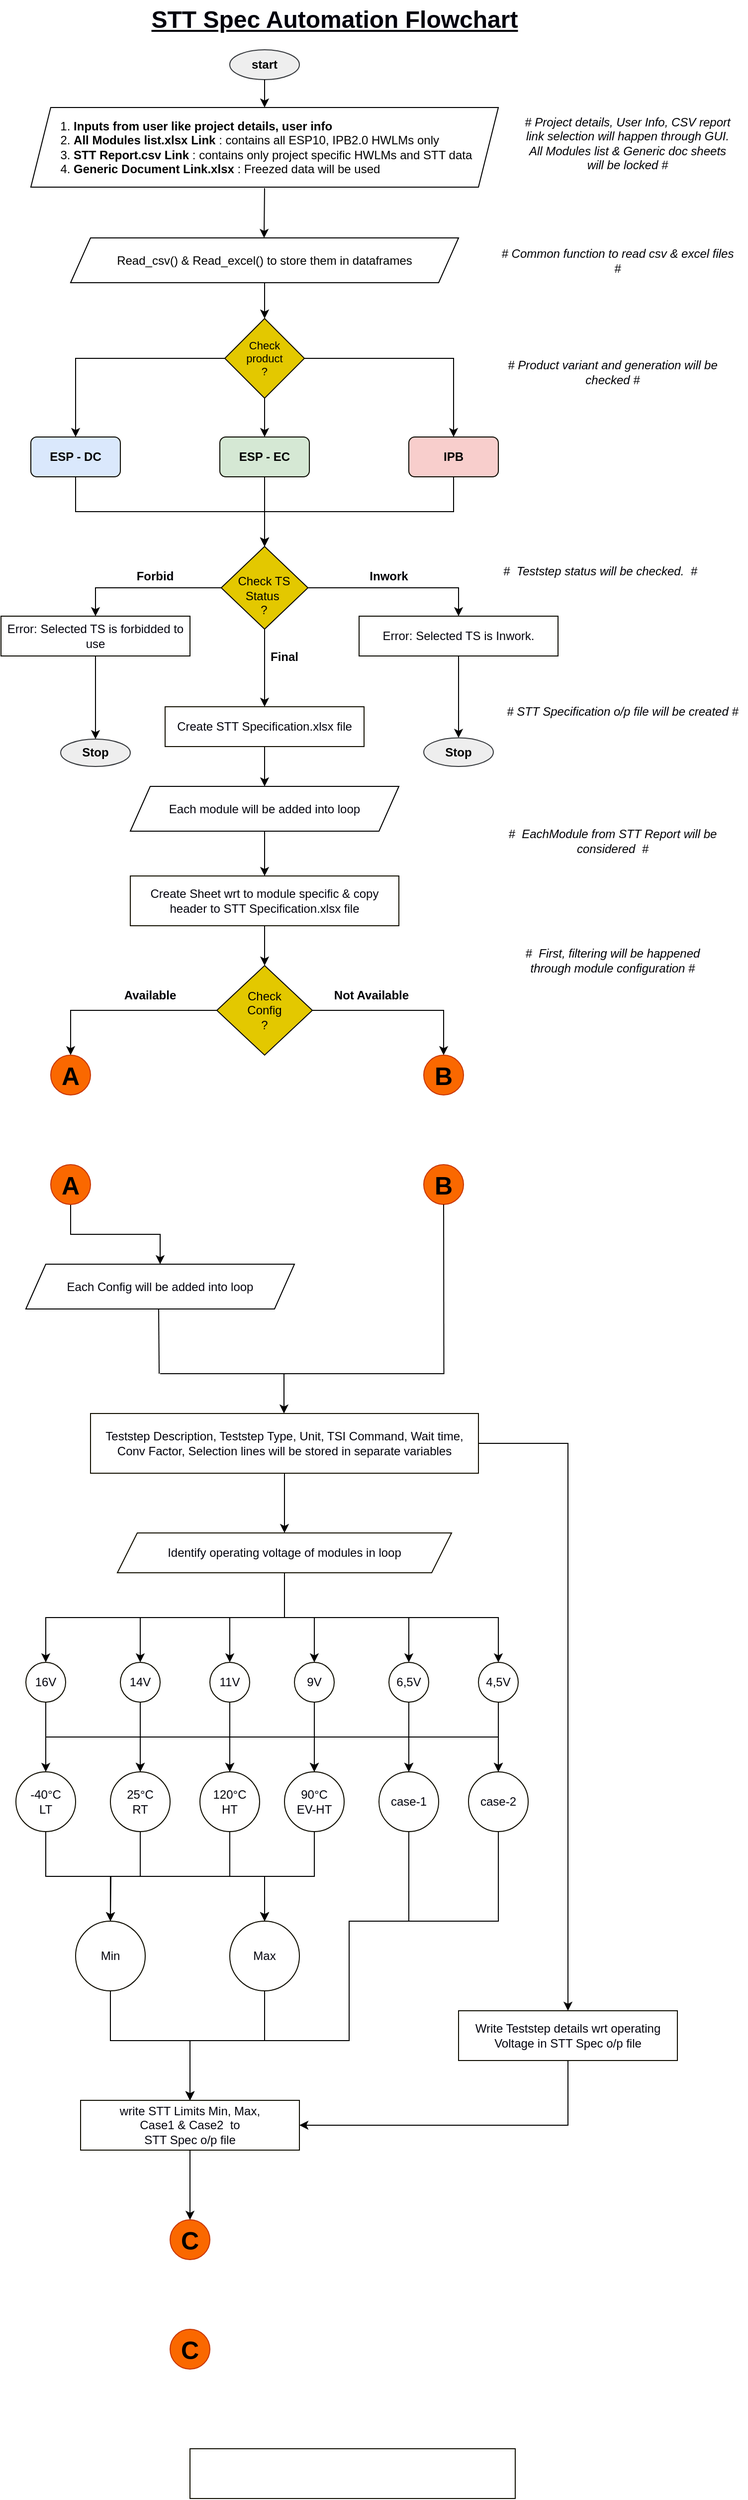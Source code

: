<mxfile version="17.4.3" type="github" pages="2">
  <diagram id="C5RBs43oDa-KdzZeNtuy" name="Page-1">
    <mxGraphModel dx="1422" dy="900" grid="1" gridSize="10" guides="1" tooltips="1" connect="1" arrows="1" fold="1" page="1" pageScale="1" pageWidth="827" pageHeight="1169" math="0" shadow="0">
      <root>
        <mxCell id="WIyWlLk6GJQsqaUBKTNV-0" />
        <mxCell id="WIyWlLk6GJQsqaUBKTNV-1" parent="WIyWlLk6GJQsqaUBKTNV-0" />
        <mxCell id="sJJRUJYA5-9Eo12VGWl3-0" value="start" style="ellipse;whiteSpace=wrap;html=1;fillColor=#eeeeee;strokeColor=#36393d;fontStyle=1" vertex="1" parent="WIyWlLk6GJQsqaUBKTNV-1">
          <mxGeometry x="269.99" y="70" width="70" height="30" as="geometry" />
        </mxCell>
        <mxCell id="sJJRUJYA5-9Eo12VGWl3-2" value="" style="endArrow=classic;html=1;rounded=0;exitX=0.5;exitY=1;exitDx=0;exitDy=0;entryX=0.5;entryY=0;entryDx=0;entryDy=0;" edge="1" parent="WIyWlLk6GJQsqaUBKTNV-1" source="sJJRUJYA5-9Eo12VGWl3-0" target="sJJRUJYA5-9Eo12VGWl3-4">
          <mxGeometry width="50" height="50" relative="1" as="geometry">
            <mxPoint x="370" y="339" as="sourcePoint" />
            <mxPoint x="359" y="129" as="targetPoint" />
          </mxGeometry>
        </mxCell>
        <mxCell id="T9vAiMAo6iDr71z8Z3Be-6" style="edgeStyle=orthogonalEdgeStyle;rounded=0;orthogonalLoop=1;jettySize=auto;html=1;exitX=0.5;exitY=1;exitDx=0;exitDy=0;entryX=0.5;entryY=0;entryDx=0;entryDy=0;fontSize=12;fontColor=#03030D;" edge="1" parent="WIyWlLk6GJQsqaUBKTNV-1" source="sJJRUJYA5-9Eo12VGWl3-3" target="T9vAiMAo6iDr71z8Z3Be-5">
          <mxGeometry relative="1" as="geometry" />
        </mxCell>
        <mxCell id="sJJRUJYA5-9Eo12VGWl3-3" value="Read_csv() &amp;amp; Read_excel() to store them in dataframes" style="shape=parallelogram;perimeter=parallelogramPerimeter;whiteSpace=wrap;html=1;fixedSize=1;" vertex="1" parent="WIyWlLk6GJQsqaUBKTNV-1">
          <mxGeometry x="110" y="259" width="390" height="45" as="geometry" />
        </mxCell>
        <mxCell id="sJJRUJYA5-9Eo12VGWl3-4" value="&lt;div align=&quot;left&quot;&gt;&lt;span&gt;	&lt;/span&gt;&lt;span&gt;	&lt;/span&gt;&lt;span style=&quot;white-space: pre&quot;&gt;	1. &lt;/span&gt;&lt;b&gt;Inputs from user like project details, user info&lt;/b&gt; &lt;br&gt;&lt;/div&gt;&lt;div align=&quot;left&quot;&gt;&lt;u&gt;&lt;span style=&quot;white-space: pre&quot;&gt;&lt;/span&gt;&lt;/u&gt;&lt;span style=&quot;white-space: pre&quot;&gt;	&lt;/span&gt;2. &lt;b&gt;All Modules list.xlsx Link &lt;/b&gt;: contains all ESP10, IPB2.0 HWLMs only &lt;br&gt;&lt;b&gt;&lt;span&gt;&lt;/span&gt;&lt;/b&gt;&lt;u&gt;&lt;span style=&quot;white-space: pre&quot;&gt;&lt;/span&gt;&lt;/u&gt;&lt;span style=&quot;white-space: pre&quot;&gt;	&lt;/span&gt;3.&lt;b&gt; STT Report.csv Link&lt;/b&gt; : contains only project specific HWLMs and STT data&lt;br&gt;&lt;/div&gt;&lt;div align=&quot;left&quot;&gt;&lt;span style=&quot;white-space: pre&quot;&gt;&lt;/span&gt;&lt;span style=&quot;white-space: pre&quot;&gt;	&lt;/span&gt;4. &lt;b&gt;Generic Document Link.xlsx&lt;/b&gt; : Freezed data will be used &lt;br&gt;&lt;/div&gt;" style="shape=parallelogram;perimeter=parallelogramPerimeter;whiteSpace=wrap;html=1;fixedSize=1;align=center;" vertex="1" parent="WIyWlLk6GJQsqaUBKTNV-1">
          <mxGeometry x="70" y="128" width="470" height="80" as="geometry" />
        </mxCell>
        <mxCell id="sJJRUJYA5-9Eo12VGWl3-16" value="" style="endArrow=classic;html=1;rounded=0;fontColor=#0000FF;" edge="1" parent="WIyWlLk6GJQsqaUBKTNV-1">
          <mxGeometry width="50" height="50" relative="1" as="geometry">
            <mxPoint x="304.99" y="209" as="sourcePoint" />
            <mxPoint x="304.5" y="259" as="targetPoint" />
          </mxGeometry>
        </mxCell>
        <mxCell id="sJJRUJYA5-9Eo12VGWl3-36" value="&lt;div&gt;# Project details, User Info, CSV report link selection will happen through GUI.&lt;/div&gt;&lt;div&gt;All Modules list &amp;amp; Generic doc sheets will be locked #&lt;/div&gt;" style="text;html=1;strokeColor=none;fillColor=none;align=center;verticalAlign=middle;whiteSpace=wrap;rounded=0;fontColor=#000005;fontStyle=2" vertex="1" parent="WIyWlLk6GJQsqaUBKTNV-1">
          <mxGeometry x="560" y="129" width="220" height="70" as="geometry" />
        </mxCell>
        <mxCell id="rYvPCS0LZYQufS7g8COz-13" style="edgeStyle=orthogonalEdgeStyle;rounded=0;orthogonalLoop=1;jettySize=auto;html=1;exitX=0.5;exitY=1;exitDx=0;exitDy=0;entryX=0.5;entryY=0;entryDx=0;entryDy=0;fontColor=#03030D;" edge="1" parent="WIyWlLk6GJQsqaUBKTNV-1" source="sJJRUJYA5-9Eo12VGWl3-38" target="rYvPCS0LZYQufS7g8COz-9">
          <mxGeometry relative="1" as="geometry" />
        </mxCell>
        <mxCell id="sJJRUJYA5-9Eo12VGWl3-38" value="&lt;b&gt;IPB&lt;/b&gt;" style="rounded=1;whiteSpace=wrap;html=1;fillColor=#f8cecc;strokeColor=#0A0900;" vertex="1" parent="WIyWlLk6GJQsqaUBKTNV-1">
          <mxGeometry x="450" y="459" width="90" height="40" as="geometry" />
        </mxCell>
        <mxCell id="rYvPCS0LZYQufS7g8COz-11" style="edgeStyle=orthogonalEdgeStyle;rounded=0;orthogonalLoop=1;jettySize=auto;html=1;exitX=0.5;exitY=1;exitDx=0;exitDy=0;fontColor=#03030D;" edge="1" parent="WIyWlLk6GJQsqaUBKTNV-1" source="sJJRUJYA5-9Eo12VGWl3-39" target="rYvPCS0LZYQufS7g8COz-9">
          <mxGeometry relative="1" as="geometry" />
        </mxCell>
        <mxCell id="sJJRUJYA5-9Eo12VGWl3-39" value="&lt;b&gt;ESP - DC&lt;/b&gt;" style="rounded=1;whiteSpace=wrap;html=1;labelBackgroundColor=none;fillColor=#dae8fc;strokeColor=#0A0900;" vertex="1" parent="WIyWlLk6GJQsqaUBKTNV-1">
          <mxGeometry x="70" y="459" width="90" height="40" as="geometry" />
        </mxCell>
        <mxCell id="rYvPCS0LZYQufS7g8COz-12" style="edgeStyle=orthogonalEdgeStyle;rounded=0;orthogonalLoop=1;jettySize=auto;html=1;exitX=0.5;exitY=1;exitDx=0;exitDy=0;entryX=0.5;entryY=0;entryDx=0;entryDy=0;fontColor=#03030D;" edge="1" parent="WIyWlLk6GJQsqaUBKTNV-1" source="sJJRUJYA5-9Eo12VGWl3-40" target="rYvPCS0LZYQufS7g8COz-9">
          <mxGeometry relative="1" as="geometry" />
        </mxCell>
        <mxCell id="sJJRUJYA5-9Eo12VGWl3-40" value="&lt;b&gt;ESP - EC&lt;/b&gt;" style="rounded=1;whiteSpace=wrap;html=1;fillColor=#d5e8d4;strokeColor=#0A0900;" vertex="1" parent="WIyWlLk6GJQsqaUBKTNV-1">
          <mxGeometry x="260.01" y="459" width="90" height="40" as="geometry" />
        </mxCell>
        <mxCell id="sJJRUJYA5-9Eo12VGWl3-41" value="# Common function to read csv &amp;amp; excel files #" style="text;html=1;strokeColor=none;fillColor=none;align=center;verticalAlign=middle;whiteSpace=wrap;rounded=0;fontColor=#000005;fontStyle=2" vertex="1" parent="WIyWlLk6GJQsqaUBKTNV-1">
          <mxGeometry x="540" y="246.5" width="240" height="70" as="geometry" />
        </mxCell>
        <mxCell id="sJJRUJYA5-9Eo12VGWl3-58" value="# Product variant and generation will be checked #" style="text;html=1;strokeColor=none;fillColor=none;align=center;verticalAlign=middle;whiteSpace=wrap;rounded=0;fontColor=#000005;fontStyle=2" vertex="1" parent="WIyWlLk6GJQsqaUBKTNV-1">
          <mxGeometry x="530" y="359" width="250" height="70" as="geometry" />
        </mxCell>
        <mxCell id="snfneStJWdSRdX8E7I__-14" style="edgeStyle=orthogonalEdgeStyle;rounded=0;orthogonalLoop=1;jettySize=auto;html=1;exitX=0.5;exitY=1;exitDx=0;exitDy=0;entryX=0.5;entryY=0;entryDx=0;entryDy=0;fontSize=12;fontColor=#03030D;" edge="1" parent="WIyWlLk6GJQsqaUBKTNV-1" source="sJJRUJYA5-9Eo12VGWl3-76" target="snfneStJWdSRdX8E7I__-12">
          <mxGeometry relative="1" as="geometry" />
        </mxCell>
        <mxCell id="sJJRUJYA5-9Eo12VGWl3-76" value="&lt;div&gt;Each module will be added into loop&lt;/div&gt;" style="shape=parallelogram;perimeter=parallelogramPerimeter;whiteSpace=wrap;html=1;fixedSize=1;labelBackgroundColor=none;fontColor=#03030D;" vertex="1" parent="WIyWlLk6GJQsqaUBKTNV-1">
          <mxGeometry x="170.01" y="810" width="270" height="45" as="geometry" />
        </mxCell>
        <mxCell id="snfneStJWdSRdX8E7I__-16" style="edgeStyle=orthogonalEdgeStyle;rounded=0;orthogonalLoop=1;jettySize=auto;html=1;exitX=0;exitY=0.5;exitDx=0;exitDy=0;entryX=0.5;entryY=0;entryDx=0;entryDy=0;fontSize=12;fontColor=#03030D;" edge="1" parent="WIyWlLk6GJQsqaUBKTNV-1" source="sJJRUJYA5-9Eo12VGWl3-79" target="T9vAiMAo6iDr71z8Z3Be-1">
          <mxGeometry relative="1" as="geometry" />
        </mxCell>
        <mxCell id="snfneStJWdSRdX8E7I__-17" style="edgeStyle=orthogonalEdgeStyle;rounded=0;orthogonalLoop=1;jettySize=auto;html=1;exitX=1;exitY=0.5;exitDx=0;exitDy=0;entryX=0.5;entryY=0;entryDx=0;entryDy=0;fontSize=12;fontColor=#03030D;" edge="1" parent="WIyWlLk6GJQsqaUBKTNV-1" source="sJJRUJYA5-9Eo12VGWl3-79" target="T9vAiMAo6iDr71z8Z3Be-11">
          <mxGeometry relative="1" as="geometry" />
        </mxCell>
        <mxCell id="sJJRUJYA5-9Eo12VGWl3-79" value="&lt;div&gt;Check &lt;br&gt;&lt;/div&gt;&lt;div&gt;Config&lt;/div&gt;&lt;div&gt;?&lt;br&gt;&lt;/div&gt;" style="rhombus;whiteSpace=wrap;html=1;fontColor=#000000;fillColor=#e3c800;strokeColor=#0A0900;" vertex="1" parent="WIyWlLk6GJQsqaUBKTNV-1">
          <mxGeometry x="257.01" y="990" width="96" height="90" as="geometry" />
        </mxCell>
        <mxCell id="rYvPCS0LZYQufS7g8COz-0" value="#&amp;nbsp; EachModule from STT Report will be considered&amp;nbsp; #" style="text;html=1;strokeColor=none;fillColor=none;align=center;verticalAlign=middle;whiteSpace=wrap;rounded=0;fontColor=#000005;fontStyle=2" vertex="1" parent="WIyWlLk6GJQsqaUBKTNV-1">
          <mxGeometry x="530" y="830" width="250" height="70" as="geometry" />
        </mxCell>
        <mxCell id="rYvPCS0LZYQufS7g8COz-1" value="#&amp;nbsp; First, filtering will be happened through module configuration #" style="text;html=1;strokeColor=none;fillColor=none;align=center;verticalAlign=middle;whiteSpace=wrap;rounded=0;fontColor=#000005;fontStyle=2" vertex="1" parent="WIyWlLk6GJQsqaUBKTNV-1">
          <mxGeometry x="550" y="950" width="210" height="70" as="geometry" />
        </mxCell>
        <mxCell id="rYvPCS0LZYQufS7g8COz-6" value="Available" style="text;html=1;strokeColor=none;fillColor=none;align=center;verticalAlign=middle;whiteSpace=wrap;rounded=0;fontColor=#000005;fontStyle=1" vertex="1" parent="WIyWlLk6GJQsqaUBKTNV-1">
          <mxGeometry x="160" y="1015" width="60" height="10" as="geometry" />
        </mxCell>
        <mxCell id="rYvPCS0LZYQufS7g8COz-7" value="Not Available" style="text;html=1;strokeColor=none;fillColor=none;align=center;verticalAlign=middle;whiteSpace=wrap;rounded=0;fontColor=#000005;fontStyle=1" vertex="1" parent="WIyWlLk6GJQsqaUBKTNV-1">
          <mxGeometry x="369.99" y="1000" width="85.01" height="40" as="geometry" />
        </mxCell>
        <mxCell id="rYvPCS0LZYQufS7g8COz-18" style="edgeStyle=orthogonalEdgeStyle;rounded=0;orthogonalLoop=1;jettySize=auto;html=1;exitX=1;exitY=0.5;exitDx=0;exitDy=0;entryX=0.5;entryY=0;entryDx=0;entryDy=0;fontColor=#03030D;" edge="1" parent="WIyWlLk6GJQsqaUBKTNV-1" source="rYvPCS0LZYQufS7g8COz-9" target="rYvPCS0LZYQufS7g8COz-17">
          <mxGeometry relative="1" as="geometry" />
        </mxCell>
        <mxCell id="T9vAiMAo6iDr71z8Z3Be-10" style="edgeStyle=orthogonalEdgeStyle;rounded=0;orthogonalLoop=1;jettySize=auto;html=1;exitX=0;exitY=0.5;exitDx=0;exitDy=0;entryX=0.5;entryY=0;entryDx=0;entryDy=0;fontSize=11;fontColor=#03030D;" edge="1" parent="WIyWlLk6GJQsqaUBKTNV-1" source="rYvPCS0LZYQufS7g8COz-9" target="rYvPCS0LZYQufS7g8COz-14">
          <mxGeometry relative="1" as="geometry" />
        </mxCell>
        <mxCell id="jeZTp8CCvMXoeynI68qj-1" style="edgeStyle=orthogonalEdgeStyle;rounded=0;orthogonalLoop=1;jettySize=auto;html=1;exitX=0.5;exitY=1;exitDx=0;exitDy=0;fontSize=12;fontColor=#03030D;" edge="1" parent="WIyWlLk6GJQsqaUBKTNV-1" source="rYvPCS0LZYQufS7g8COz-9" target="6Y0KsaXKioYi8ODMK_AA-0">
          <mxGeometry relative="1" as="geometry" />
        </mxCell>
        <mxCell id="rYvPCS0LZYQufS7g8COz-9" value="&lt;div&gt;&lt;br&gt;&lt;/div&gt;&lt;div&gt;Check TS Status&amp;nbsp; &lt;br&gt;&lt;/div&gt;&lt;div&gt;?&lt;/div&gt;" style="rhombus;whiteSpace=wrap;html=1;fontColor=#000000;fillColor=#e3c800;strokeColor=#0A0900;" vertex="1" parent="WIyWlLk6GJQsqaUBKTNV-1">
          <mxGeometry x="261.4" y="569" width="87.19" height="83" as="geometry" />
        </mxCell>
        <mxCell id="rYvPCS0LZYQufS7g8COz-35" style="edgeStyle=orthogonalEdgeStyle;rounded=0;orthogonalLoop=1;jettySize=auto;html=1;exitX=0.5;exitY=1;exitDx=0;exitDy=0;entryX=0.5;entryY=0;entryDx=0;entryDy=0;fontColor=#03030D;" edge="1" parent="WIyWlLk6GJQsqaUBKTNV-1" source="rYvPCS0LZYQufS7g8COz-14" target="rYvPCS0LZYQufS7g8COz-33">
          <mxGeometry relative="1" as="geometry" />
        </mxCell>
        <mxCell id="rYvPCS0LZYQufS7g8COz-14" value="Error: Selected TS is forbidded to use" style="rounded=0;whiteSpace=wrap;html=1;labelBackgroundColor=none;fontColor=#03030D;strokeColor=#0A0900;" vertex="1" parent="WIyWlLk6GJQsqaUBKTNV-1">
          <mxGeometry x="40" y="639" width="190" height="40" as="geometry" />
        </mxCell>
        <mxCell id="rYvPCS0LZYQufS7g8COz-16" value="Forbid" style="text;html=1;strokeColor=none;fillColor=none;align=center;verticalAlign=middle;whiteSpace=wrap;rounded=0;fontColor=#000005;fontStyle=1" vertex="1" parent="WIyWlLk6GJQsqaUBKTNV-1">
          <mxGeometry x="170" y="579" width="50" height="40" as="geometry" />
        </mxCell>
        <mxCell id="T9vAiMAo6iDr71z8Z3Be-0" style="edgeStyle=orthogonalEdgeStyle;rounded=0;orthogonalLoop=1;jettySize=auto;html=1;exitX=0.5;exitY=1;exitDx=0;exitDy=0;entryX=0.5;entryY=0;entryDx=0;entryDy=0;fontColor=#03030D;" edge="1" parent="WIyWlLk6GJQsqaUBKTNV-1" source="rYvPCS0LZYQufS7g8COz-17" target="rYvPCS0LZYQufS7g8COz-25">
          <mxGeometry relative="1" as="geometry" />
        </mxCell>
        <mxCell id="rYvPCS0LZYQufS7g8COz-17" value="Error: Selected TS is Inwork." style="rounded=0;whiteSpace=wrap;html=1;labelBackgroundColor=none;fontColor=#03030D;strokeColor=#0A0900;" vertex="1" parent="WIyWlLk6GJQsqaUBKTNV-1">
          <mxGeometry x="400" y="639" width="200" height="40" as="geometry" />
        </mxCell>
        <mxCell id="rYvPCS0LZYQufS7g8COz-19" value="Inwork" style="text;html=1;strokeColor=none;fillColor=none;align=center;verticalAlign=middle;whiteSpace=wrap;rounded=0;fontColor=#000005;fontStyle=1" vertex="1" parent="WIyWlLk6GJQsqaUBKTNV-1">
          <mxGeometry x="410" y="589" width="40" height="20" as="geometry" />
        </mxCell>
        <mxCell id="rYvPCS0LZYQufS7g8COz-25" value="Stop" style="ellipse;whiteSpace=wrap;html=1;fillColor=#eeeeee;strokeColor=#36393d;fontStyle=1" vertex="1" parent="WIyWlLk6GJQsqaUBKTNV-1">
          <mxGeometry x="465" y="761.25" width="70" height="28.75" as="geometry" />
        </mxCell>
        <mxCell id="rYvPCS0LZYQufS7g8COz-29" value="Final" style="text;html=1;strokeColor=none;fillColor=none;align=center;verticalAlign=middle;whiteSpace=wrap;rounded=0;fontColor=#000005;fontStyle=1" vertex="1" parent="WIyWlLk6GJQsqaUBKTNV-1">
          <mxGeometry x="305.01" y="670" width="40" height="20" as="geometry" />
        </mxCell>
        <mxCell id="rYvPCS0LZYQufS7g8COz-33" value="Stop" style="ellipse;whiteSpace=wrap;html=1;fillColor=#eeeeee;strokeColor=#36393d;fontStyle=1" vertex="1" parent="WIyWlLk6GJQsqaUBKTNV-1">
          <mxGeometry x="100" y="762.5" width="70" height="27.5" as="geometry" />
        </mxCell>
        <mxCell id="rYvPCS0LZYQufS7g8COz-37" value="#&amp;nbsp; Teststep status will be checked.&amp;nbsp; #" style="text;html=1;strokeColor=none;fillColor=none;align=center;verticalAlign=middle;whiteSpace=wrap;rounded=0;fontColor=#000005;fontStyle=2" vertex="1" parent="WIyWlLk6GJQsqaUBKTNV-1">
          <mxGeometry x="535" y="569" width="215" height="50" as="geometry" />
        </mxCell>
        <mxCell id="T9vAiMAo6iDr71z8Z3Be-1" value="A" style="ellipse;whiteSpace=wrap;html=1;aspect=fixed;labelBackgroundColor=none;fontColor=#000000;strokeColor=#C73500;fillColor=#fa6800;fontStyle=1;fontSize=25;" vertex="1" parent="WIyWlLk6GJQsqaUBKTNV-1">
          <mxGeometry x="90.0" y="1080" width="40" height="40" as="geometry" />
        </mxCell>
        <mxCell id="T9vAiMAo6iDr71z8Z3Be-4" value="&lt;u&gt;STT Spec Automation Flowchart&lt;/u&gt;" style="text;strokeColor=none;fillColor=none;html=1;fontSize=24;fontStyle=1;verticalAlign=middle;align=center;labelBackgroundColor=none;fontColor=#03030D;" vertex="1" parent="WIyWlLk6GJQsqaUBKTNV-1">
          <mxGeometry x="324.99" y="20" width="100" height="40" as="geometry" />
        </mxCell>
        <mxCell id="T9vAiMAo6iDr71z8Z3Be-7" style="edgeStyle=orthogonalEdgeStyle;rounded=0;orthogonalLoop=1;jettySize=auto;html=1;exitX=1;exitY=0.5;exitDx=0;exitDy=0;entryX=0.5;entryY=0;entryDx=0;entryDy=0;fontSize=12;fontColor=#03030D;" edge="1" parent="WIyWlLk6GJQsqaUBKTNV-1" source="T9vAiMAo6iDr71z8Z3Be-5" target="sJJRUJYA5-9Eo12VGWl3-38">
          <mxGeometry relative="1" as="geometry" />
        </mxCell>
        <mxCell id="T9vAiMAo6iDr71z8Z3Be-8" style="edgeStyle=orthogonalEdgeStyle;rounded=0;orthogonalLoop=1;jettySize=auto;html=1;exitX=0;exitY=0.5;exitDx=0;exitDy=0;entryX=0.5;entryY=0;entryDx=0;entryDy=0;fontSize=12;fontColor=#03030D;" edge="1" parent="WIyWlLk6GJQsqaUBKTNV-1" source="T9vAiMAo6iDr71z8Z3Be-5" target="sJJRUJYA5-9Eo12VGWl3-39">
          <mxGeometry relative="1" as="geometry" />
        </mxCell>
        <mxCell id="T9vAiMAo6iDr71z8Z3Be-9" style="edgeStyle=orthogonalEdgeStyle;rounded=0;orthogonalLoop=1;jettySize=auto;html=1;exitX=0.5;exitY=1;exitDx=0;exitDy=0;entryX=0.5;entryY=0;entryDx=0;entryDy=0;fontSize=12;fontColor=#03030D;" edge="1" parent="WIyWlLk6GJQsqaUBKTNV-1" source="T9vAiMAo6iDr71z8Z3Be-5" target="sJJRUJYA5-9Eo12VGWl3-40">
          <mxGeometry relative="1" as="geometry" />
        </mxCell>
        <mxCell id="T9vAiMAo6iDr71z8Z3Be-5" value="&lt;div style=&quot;font-size: 11px&quot;&gt;&lt;font style=&quot;font-size: 11px&quot;&gt;Check &lt;br&gt;&lt;/font&gt;&lt;/div&gt;&lt;div style=&quot;font-size: 11px&quot;&gt;&lt;font style=&quot;font-size: 11px&quot;&gt;product&lt;/font&gt;&lt;/div&gt;&lt;div style=&quot;font-size: 11px&quot;&gt;&lt;font style=&quot;font-size: 11px&quot;&gt;?&lt;br&gt;&lt;/font&gt;&lt;/div&gt;" style="rhombus;whiteSpace=wrap;html=1;labelBackgroundColor=none;fontSize=12;fontColor=#000000;strokeColor=#120F00;fillColor=#e3c800;" vertex="1" parent="WIyWlLk6GJQsqaUBKTNV-1">
          <mxGeometry x="265.01" y="340" width="80" height="80" as="geometry" />
        </mxCell>
        <mxCell id="T9vAiMAo6iDr71z8Z3Be-11" value="B" style="ellipse;whiteSpace=wrap;html=1;aspect=fixed;labelBackgroundColor=none;fontColor=#000000;strokeColor=#C73500;fillColor=#fa6800;fontStyle=1;fontSize=25;" vertex="1" parent="WIyWlLk6GJQsqaUBKTNV-1">
          <mxGeometry x="465" y="1080" width="40" height="40" as="geometry" />
        </mxCell>
        <mxCell id="snfneStJWdSRdX8E7I__-13" style="edgeStyle=orthogonalEdgeStyle;rounded=0;orthogonalLoop=1;jettySize=auto;html=1;exitX=0.5;exitY=1;exitDx=0;exitDy=0;entryX=0.5;entryY=0;entryDx=0;entryDy=0;fontSize=12;fontColor=#03030D;" edge="1" parent="WIyWlLk6GJQsqaUBKTNV-1" source="6Y0KsaXKioYi8ODMK_AA-0" target="sJJRUJYA5-9Eo12VGWl3-76">
          <mxGeometry relative="1" as="geometry" />
        </mxCell>
        <mxCell id="6Y0KsaXKioYi8ODMK_AA-0" value="Create STT Specification.xlsx file" style="rounded=0;whiteSpace=wrap;html=1;labelBackgroundColor=none;fontSize=12;fontColor=#03030D;strokeColor=#120F00;" vertex="1" parent="WIyWlLk6GJQsqaUBKTNV-1">
          <mxGeometry x="204.99" y="730" width="200" height="40" as="geometry" />
        </mxCell>
        <mxCell id="jeZTp8CCvMXoeynI68qj-9" value="# STT Specification o/p file will be created #" style="text;html=1;strokeColor=none;fillColor=none;align=center;verticalAlign=middle;whiteSpace=wrap;rounded=0;fontColor=#000005;fontStyle=2" vertex="1" parent="WIyWlLk6GJQsqaUBKTNV-1">
          <mxGeometry x="540" y="700" width="250" height="70" as="geometry" />
        </mxCell>
        <mxCell id="oP8kGOYzSXZp8YvEJjyW-0" style="edgeStyle=orthogonalEdgeStyle;rounded=0;orthogonalLoop=1;jettySize=auto;html=1;exitX=0.5;exitY=1;exitDx=0;exitDy=0;fontSize=12;fontColor=#03030D;" edge="1" source="oP8kGOYzSXZp8YvEJjyW-1" target="oP8kGOYzSXZp8YvEJjyW-5" parent="WIyWlLk6GJQsqaUBKTNV-1">
          <mxGeometry relative="1" as="geometry" />
        </mxCell>
        <mxCell id="oP8kGOYzSXZp8YvEJjyW-1" value="A" style="ellipse;whiteSpace=wrap;html=1;aspect=fixed;labelBackgroundColor=none;fontColor=#000000;strokeColor=#C73500;fillColor=#fa6800;fontStyle=1;fontSize=25;" vertex="1" parent="WIyWlLk6GJQsqaUBKTNV-1">
          <mxGeometry x="90.0" y="1190" width="40" height="40" as="geometry" />
        </mxCell>
        <mxCell id="oP8kGOYzSXZp8YvEJjyW-2" value="B" style="ellipse;whiteSpace=wrap;html=1;aspect=fixed;labelBackgroundColor=none;fontColor=#000000;strokeColor=#C73500;fillColor=#fa6800;fontStyle=1;fontSize=25;" vertex="1" parent="WIyWlLk6GJQsqaUBKTNV-1">
          <mxGeometry x="465" y="1190" width="40" height="40" as="geometry" />
        </mxCell>
        <mxCell id="lWemlZCQzADTL8tFUoLw-0" style="edgeStyle=orthogonalEdgeStyle;rounded=0;orthogonalLoop=1;jettySize=auto;html=1;exitX=0.5;exitY=1;exitDx=0;exitDy=0;fontSize=12;fontColor=#03030D;" edge="1" parent="WIyWlLk6GJQsqaUBKTNV-1" source="oP8kGOYzSXZp8YvEJjyW-4" target="oP8kGOYzSXZp8YvEJjyW-16">
          <mxGeometry relative="1" as="geometry" />
        </mxCell>
        <mxCell id="snfneStJWdSRdX8E7I__-27" style="edgeStyle=orthogonalEdgeStyle;rounded=0;orthogonalLoop=1;jettySize=auto;html=1;exitX=1;exitY=0.5;exitDx=0;exitDy=0;fontSize=12;fontColor=#03030D;" edge="1" parent="WIyWlLk6GJQsqaUBKTNV-1" source="oP8kGOYzSXZp8YvEJjyW-4" target="snfneStJWdSRdX8E7I__-10">
          <mxGeometry relative="1" as="geometry">
            <Array as="points">
              <mxPoint x="610" y="1470" />
            </Array>
          </mxGeometry>
        </mxCell>
        <mxCell id="oP8kGOYzSXZp8YvEJjyW-4" value="Teststep Description, Teststep Type, Unit, TSI Command, Wait time, Conv Factor, Selection lines will be stored in separate variables" style="rounded=0;whiteSpace=wrap;html=1;labelBackgroundColor=none;fontSize=12;fontColor=#03030D;strokeColor=#120F00;" vertex="1" parent="WIyWlLk6GJQsqaUBKTNV-1">
          <mxGeometry x="130" y="1440" width="390" height="60" as="geometry" />
        </mxCell>
        <mxCell id="oP8kGOYzSXZp8YvEJjyW-5" value="&lt;div&gt;Each Config will be added into loop&lt;/div&gt;" style="shape=parallelogram;perimeter=parallelogramPerimeter;whiteSpace=wrap;html=1;fixedSize=1;labelBackgroundColor=none;fontColor=#03030D;" vertex="1" parent="WIyWlLk6GJQsqaUBKTNV-1">
          <mxGeometry x="65" y="1290" width="270" height="45" as="geometry" />
        </mxCell>
        <mxCell id="oP8kGOYzSXZp8YvEJjyW-6" value="" style="endArrow=none;html=1;rounded=0;fontSize=12;fontColor=#03030D;" edge="1" parent="WIyWlLk6GJQsqaUBKTNV-1">
          <mxGeometry width="50" height="50" relative="1" as="geometry">
            <mxPoint x="200" y="1400" as="sourcePoint" />
            <mxPoint x="485" y="1400" as="targetPoint" />
          </mxGeometry>
        </mxCell>
        <mxCell id="oP8kGOYzSXZp8YvEJjyW-7" value="" style="endArrow=none;html=1;rounded=0;fontSize=12;fontColor=#03030D;" edge="1" parent="WIyWlLk6GJQsqaUBKTNV-1" target="oP8kGOYzSXZp8YvEJjyW-2">
          <mxGeometry width="50" height="50" relative="1" as="geometry">
            <mxPoint x="485.25" y="1400.5" as="sourcePoint" />
            <mxPoint x="484.75" y="1233" as="targetPoint" />
          </mxGeometry>
        </mxCell>
        <mxCell id="oP8kGOYzSXZp8YvEJjyW-8" value="" style="endArrow=none;html=1;rounded=0;fontSize=12;fontColor=#03030D;" edge="1" parent="WIyWlLk6GJQsqaUBKTNV-1">
          <mxGeometry width="50" height="50" relative="1" as="geometry">
            <mxPoint x="199" y="1400" as="sourcePoint" />
            <mxPoint x="198.5" y="1335" as="targetPoint" />
          </mxGeometry>
        </mxCell>
        <mxCell id="oP8kGOYzSXZp8YvEJjyW-9" value="" style="endArrow=classic;html=1;rounded=0;fontSize=12;fontColor=#03030D;" edge="1" parent="WIyWlLk6GJQsqaUBKTNV-1">
          <mxGeometry width="50" height="50" relative="1" as="geometry">
            <mxPoint x="324.5" y="1400" as="sourcePoint" />
            <mxPoint x="324.5" y="1440" as="targetPoint" />
          </mxGeometry>
        </mxCell>
        <mxCell id="oP8kGOYzSXZp8YvEJjyW-10" style="edgeStyle=orthogonalEdgeStyle;rounded=0;orthogonalLoop=1;jettySize=auto;html=1;exitX=0.5;exitY=1;exitDx=0;exitDy=0;entryX=0.5;entryY=0;entryDx=0;entryDy=0;fontSize=12;fontColor=#03030D;" edge="1" source="oP8kGOYzSXZp8YvEJjyW-16" target="oP8kGOYzSXZp8YvEJjyW-17" parent="WIyWlLk6GJQsqaUBKTNV-1">
          <mxGeometry relative="1" as="geometry" />
        </mxCell>
        <mxCell id="oP8kGOYzSXZp8YvEJjyW-11" style="edgeStyle=orthogonalEdgeStyle;rounded=0;orthogonalLoop=1;jettySize=auto;html=1;exitX=0.5;exitY=1;exitDx=0;exitDy=0;entryX=0.5;entryY=0;entryDx=0;entryDy=0;fontSize=12;fontColor=#03030D;" edge="1" source="oP8kGOYzSXZp8YvEJjyW-16" target="oP8kGOYzSXZp8YvEJjyW-19" parent="WIyWlLk6GJQsqaUBKTNV-1">
          <mxGeometry relative="1" as="geometry" />
        </mxCell>
        <mxCell id="oP8kGOYzSXZp8YvEJjyW-12" style="edgeStyle=orthogonalEdgeStyle;rounded=0;orthogonalLoop=1;jettySize=auto;html=1;exitX=0.5;exitY=1;exitDx=0;exitDy=0;entryX=0.5;entryY=0;entryDx=0;entryDy=0;fontSize=12;fontColor=#03030D;" edge="1" source="oP8kGOYzSXZp8YvEJjyW-16" target="oP8kGOYzSXZp8YvEJjyW-20" parent="WIyWlLk6GJQsqaUBKTNV-1">
          <mxGeometry relative="1" as="geometry" />
        </mxCell>
        <mxCell id="oP8kGOYzSXZp8YvEJjyW-13" style="edgeStyle=orthogonalEdgeStyle;rounded=0;orthogonalLoop=1;jettySize=auto;html=1;exitX=0.5;exitY=1;exitDx=0;exitDy=0;entryX=0.5;entryY=0;entryDx=0;entryDy=0;fontSize=12;fontColor=#03030D;" edge="1" source="oP8kGOYzSXZp8YvEJjyW-16" target="oP8kGOYzSXZp8YvEJjyW-21" parent="WIyWlLk6GJQsqaUBKTNV-1">
          <mxGeometry relative="1" as="geometry" />
        </mxCell>
        <mxCell id="oP8kGOYzSXZp8YvEJjyW-14" style="edgeStyle=orthogonalEdgeStyle;rounded=0;orthogonalLoop=1;jettySize=auto;html=1;exitX=0.5;exitY=1;exitDx=0;exitDy=0;entryX=0.5;entryY=0;entryDx=0;entryDy=0;fontSize=12;fontColor=#03030D;" edge="1" source="oP8kGOYzSXZp8YvEJjyW-16" target="oP8kGOYzSXZp8YvEJjyW-22" parent="WIyWlLk6GJQsqaUBKTNV-1">
          <mxGeometry relative="1" as="geometry" />
        </mxCell>
        <mxCell id="oP8kGOYzSXZp8YvEJjyW-15" style="edgeStyle=orthogonalEdgeStyle;rounded=0;orthogonalLoop=1;jettySize=auto;html=1;exitX=0.5;exitY=1;exitDx=0;exitDy=0;fontSize=12;fontColor=#03030D;" edge="1" source="oP8kGOYzSXZp8YvEJjyW-16" target="oP8kGOYzSXZp8YvEJjyW-18" parent="WIyWlLk6GJQsqaUBKTNV-1">
          <mxGeometry relative="1" as="geometry" />
        </mxCell>
        <mxCell id="oP8kGOYzSXZp8YvEJjyW-16" value="&lt;div&gt;Identify operating voltage of modules in loop&lt;br&gt;&lt;/div&gt;" style="shape=parallelogram;perimeter=parallelogramPerimeter;whiteSpace=wrap;html=1;fixedSize=1;labelBackgroundColor=none;fontSize=12;fontColor=#03030D;strokeColor=#120F00;" vertex="1" parent="WIyWlLk6GJQsqaUBKTNV-1">
          <mxGeometry x="157" y="1560" width="336" height="40" as="geometry" />
        </mxCell>
        <mxCell id="lWemlZCQzADTL8tFUoLw-21" style="edgeStyle=orthogonalEdgeStyle;rounded=0;orthogonalLoop=1;jettySize=auto;html=1;exitX=0.5;exitY=1;exitDx=0;exitDy=0;fontSize=12;fontColor=#03030D;" edge="1" parent="WIyWlLk6GJQsqaUBKTNV-1" source="oP8kGOYzSXZp8YvEJjyW-17" target="lWemlZCQzADTL8tFUoLw-2">
          <mxGeometry relative="1" as="geometry" />
        </mxCell>
        <mxCell id="lWemlZCQzADTL8tFUoLw-22" style="edgeStyle=orthogonalEdgeStyle;rounded=0;orthogonalLoop=1;jettySize=auto;html=1;exitX=0.5;exitY=1;exitDx=0;exitDy=0;fontSize=12;fontColor=#03030D;" edge="1" parent="WIyWlLk6GJQsqaUBKTNV-1" source="oP8kGOYzSXZp8YvEJjyW-17" target="lWemlZCQzADTL8tFUoLw-3">
          <mxGeometry relative="1" as="geometry" />
        </mxCell>
        <mxCell id="lWemlZCQzADTL8tFUoLw-23" style="edgeStyle=orthogonalEdgeStyle;rounded=0;orthogonalLoop=1;jettySize=auto;html=1;exitX=0.5;exitY=1;exitDx=0;exitDy=0;fontSize=12;fontColor=#03030D;" edge="1" parent="WIyWlLk6GJQsqaUBKTNV-1" source="oP8kGOYzSXZp8YvEJjyW-17" target="lWemlZCQzADTL8tFUoLw-5">
          <mxGeometry relative="1" as="geometry" />
        </mxCell>
        <mxCell id="lWemlZCQzADTL8tFUoLw-24" style="edgeStyle=orthogonalEdgeStyle;rounded=0;orthogonalLoop=1;jettySize=auto;html=1;exitX=0.5;exitY=1;exitDx=0;exitDy=0;fontSize=12;fontColor=#03030D;" edge="1" parent="WIyWlLk6GJQsqaUBKTNV-1" source="oP8kGOYzSXZp8YvEJjyW-17" target="lWemlZCQzADTL8tFUoLw-4">
          <mxGeometry relative="1" as="geometry" />
        </mxCell>
        <mxCell id="lWemlZCQzADTL8tFUoLw-25" style="edgeStyle=orthogonalEdgeStyle;rounded=0;orthogonalLoop=1;jettySize=auto;html=1;exitX=0.5;exitY=1;exitDx=0;exitDy=0;fontSize=12;fontColor=#03030D;" edge="1" parent="WIyWlLk6GJQsqaUBKTNV-1" source="oP8kGOYzSXZp8YvEJjyW-17" target="lWemlZCQzADTL8tFUoLw-19">
          <mxGeometry relative="1" as="geometry" />
        </mxCell>
        <mxCell id="lWemlZCQzADTL8tFUoLw-26" style="edgeStyle=orthogonalEdgeStyle;rounded=0;orthogonalLoop=1;jettySize=auto;html=1;exitX=0.5;exitY=1;exitDx=0;exitDy=0;entryX=0.5;entryY=0;entryDx=0;entryDy=0;fontSize=12;fontColor=#03030D;" edge="1" parent="WIyWlLk6GJQsqaUBKTNV-1" source="oP8kGOYzSXZp8YvEJjyW-17" target="lWemlZCQzADTL8tFUoLw-20">
          <mxGeometry relative="1" as="geometry" />
        </mxCell>
        <mxCell id="oP8kGOYzSXZp8YvEJjyW-17" value="16V" style="ellipse;whiteSpace=wrap;html=1;aspect=fixed;labelBackgroundColor=none;fontSize=12;fontColor=#03030D;strokeColor=#0F0D00;" vertex="1" parent="WIyWlLk6GJQsqaUBKTNV-1">
          <mxGeometry x="65" y="1690" width="40" height="40" as="geometry" />
        </mxCell>
        <mxCell id="lWemlZCQzADTL8tFUoLw-33" style="edgeStyle=orthogonalEdgeStyle;rounded=0;orthogonalLoop=1;jettySize=auto;html=1;exitX=0.5;exitY=1;exitDx=0;exitDy=0;entryX=0.5;entryY=0;entryDx=0;entryDy=0;fontSize=12;fontColor=#03030D;" edge="1" parent="WIyWlLk6GJQsqaUBKTNV-1" source="oP8kGOYzSXZp8YvEJjyW-18" target="lWemlZCQzADTL8tFUoLw-20">
          <mxGeometry relative="1" as="geometry" />
        </mxCell>
        <mxCell id="oP8kGOYzSXZp8YvEJjyW-18" value="4,5V" style="ellipse;whiteSpace=wrap;html=1;aspect=fixed;labelBackgroundColor=none;fontSize=12;fontColor=#03030D;strokeColor=#0F0D00;" vertex="1" parent="WIyWlLk6GJQsqaUBKTNV-1">
          <mxGeometry x="520" y="1690" width="40" height="40" as="geometry" />
        </mxCell>
        <mxCell id="lWemlZCQzADTL8tFUoLw-30" style="edgeStyle=orthogonalEdgeStyle;rounded=0;orthogonalLoop=1;jettySize=auto;html=1;exitX=0.5;exitY=1;exitDx=0;exitDy=0;fontSize=12;fontColor=#03030D;" edge="1" parent="WIyWlLk6GJQsqaUBKTNV-1" source="oP8kGOYzSXZp8YvEJjyW-19" target="lWemlZCQzADTL8tFUoLw-3">
          <mxGeometry relative="1" as="geometry" />
        </mxCell>
        <mxCell id="oP8kGOYzSXZp8YvEJjyW-19" value="14V" style="ellipse;whiteSpace=wrap;html=1;aspect=fixed;labelBackgroundColor=none;fontSize=12;fontColor=#03030D;strokeColor=#0F0D00;" vertex="1" parent="WIyWlLk6GJQsqaUBKTNV-1">
          <mxGeometry x="160" y="1690" width="40" height="40" as="geometry" />
        </mxCell>
        <mxCell id="lWemlZCQzADTL8tFUoLw-29" style="edgeStyle=orthogonalEdgeStyle;rounded=0;orthogonalLoop=1;jettySize=auto;html=1;exitX=0.5;exitY=1;exitDx=0;exitDy=0;entryX=0.5;entryY=0;entryDx=0;entryDy=0;fontSize=12;fontColor=#03030D;" edge="1" parent="WIyWlLk6GJQsqaUBKTNV-1" source="oP8kGOYzSXZp8YvEJjyW-20" target="lWemlZCQzADTL8tFUoLw-5">
          <mxGeometry relative="1" as="geometry" />
        </mxCell>
        <mxCell id="oP8kGOYzSXZp8YvEJjyW-20" value="11V" style="ellipse;whiteSpace=wrap;html=1;aspect=fixed;labelBackgroundColor=none;fontSize=12;fontColor=#03030D;strokeColor=#0F0D00;" vertex="1" parent="WIyWlLk6GJQsqaUBKTNV-1">
          <mxGeometry x="250" y="1690" width="40" height="40" as="geometry" />
        </mxCell>
        <mxCell id="lWemlZCQzADTL8tFUoLw-31" style="edgeStyle=orthogonalEdgeStyle;rounded=0;orthogonalLoop=1;jettySize=auto;html=1;exitX=0.5;exitY=1;exitDx=0;exitDy=0;entryX=0.5;entryY=0;entryDx=0;entryDy=0;fontSize=12;fontColor=#03030D;" edge="1" parent="WIyWlLk6GJQsqaUBKTNV-1" source="oP8kGOYzSXZp8YvEJjyW-21" target="lWemlZCQzADTL8tFUoLw-4">
          <mxGeometry relative="1" as="geometry" />
        </mxCell>
        <mxCell id="oP8kGOYzSXZp8YvEJjyW-21" value="9V" style="ellipse;whiteSpace=wrap;html=1;aspect=fixed;labelBackgroundColor=none;fontSize=12;fontColor=#03030D;strokeColor=#0F0D00;" vertex="1" parent="WIyWlLk6GJQsqaUBKTNV-1">
          <mxGeometry x="335" y="1690" width="40" height="40" as="geometry" />
        </mxCell>
        <mxCell id="lWemlZCQzADTL8tFUoLw-32" style="edgeStyle=orthogonalEdgeStyle;rounded=0;orthogonalLoop=1;jettySize=auto;html=1;exitX=0.5;exitY=1;exitDx=0;exitDy=0;entryX=0.5;entryY=0;entryDx=0;entryDy=0;fontSize=12;fontColor=#03030D;" edge="1" parent="WIyWlLk6GJQsqaUBKTNV-1" source="oP8kGOYzSXZp8YvEJjyW-22" target="lWemlZCQzADTL8tFUoLw-19">
          <mxGeometry relative="1" as="geometry" />
        </mxCell>
        <mxCell id="oP8kGOYzSXZp8YvEJjyW-22" value="6,5V" style="ellipse;whiteSpace=wrap;html=1;aspect=fixed;labelBackgroundColor=none;fontSize=12;fontColor=#03030D;strokeColor=#0F0D00;" vertex="1" parent="WIyWlLk6GJQsqaUBKTNV-1">
          <mxGeometry x="430" y="1690" width="40" height="40" as="geometry" />
        </mxCell>
        <mxCell id="lWemlZCQzADTL8tFUoLw-34" style="edgeStyle=orthogonalEdgeStyle;rounded=0;orthogonalLoop=1;jettySize=auto;html=1;exitX=0.5;exitY=1;exitDx=0;exitDy=0;entryX=0.5;entryY=0;entryDx=0;entryDy=0;fontSize=12;fontColor=#03030D;" edge="1" parent="WIyWlLk6GJQsqaUBKTNV-1" source="lWemlZCQzADTL8tFUoLw-2" target="lWemlZCQzADTL8tFUoLw-16">
          <mxGeometry relative="1" as="geometry" />
        </mxCell>
        <mxCell id="lWemlZCQzADTL8tFUoLw-36" style="edgeStyle=orthogonalEdgeStyle;rounded=0;orthogonalLoop=1;jettySize=auto;html=1;exitX=0.5;exitY=1;exitDx=0;exitDy=0;entryX=0.5;entryY=0;entryDx=0;entryDy=0;fontSize=12;fontColor=#03030D;" edge="1" parent="WIyWlLk6GJQsqaUBKTNV-1" source="lWemlZCQzADTL8tFUoLw-2" target="lWemlZCQzADTL8tFUoLw-17">
          <mxGeometry relative="1" as="geometry" />
        </mxCell>
        <mxCell id="lWemlZCQzADTL8tFUoLw-2" value="&lt;div&gt;-40°C&lt;/div&gt;&lt;div&gt;LT&lt;br&gt;&lt;/div&gt;" style="ellipse;whiteSpace=wrap;html=1;aspect=fixed;labelBackgroundColor=none;fontSize=12;fontColor=#03030D;strokeColor=#0F0D00;" vertex="1" parent="WIyWlLk6GJQsqaUBKTNV-1">
          <mxGeometry x="55" y="1800" width="60" height="60" as="geometry" />
        </mxCell>
        <mxCell id="lWemlZCQzADTL8tFUoLw-35" style="edgeStyle=orthogonalEdgeStyle;rounded=0;orthogonalLoop=1;jettySize=auto;html=1;exitX=0.5;exitY=1;exitDx=0;exitDy=0;fontSize=12;fontColor=#03030D;" edge="1" parent="WIyWlLk6GJQsqaUBKTNV-1" source="lWemlZCQzADTL8tFUoLw-3">
          <mxGeometry relative="1" as="geometry">
            <mxPoint x="150" y="1950" as="targetPoint" />
          </mxGeometry>
        </mxCell>
        <mxCell id="lWemlZCQzADTL8tFUoLw-3" value="&lt;div&gt;25°C&lt;/div&gt;RT" style="ellipse;whiteSpace=wrap;html=1;aspect=fixed;labelBackgroundColor=none;fontSize=12;fontColor=#03030D;strokeColor=#0F0D00;" vertex="1" parent="WIyWlLk6GJQsqaUBKTNV-1">
          <mxGeometry x="150" y="1800" width="60" height="60" as="geometry" />
        </mxCell>
        <mxCell id="lWemlZCQzADTL8tFUoLw-38" style="edgeStyle=orthogonalEdgeStyle;rounded=0;orthogonalLoop=1;jettySize=auto;html=1;exitX=0.5;exitY=1;exitDx=0;exitDy=0;entryX=0.5;entryY=0;entryDx=0;entryDy=0;fontSize=12;fontColor=#03030D;" edge="1" parent="WIyWlLk6GJQsqaUBKTNV-1" source="lWemlZCQzADTL8tFUoLw-4" target="lWemlZCQzADTL8tFUoLw-17">
          <mxGeometry relative="1" as="geometry" />
        </mxCell>
        <mxCell id="lWemlZCQzADTL8tFUoLw-4" value="&lt;div&gt;90°C&lt;/div&gt;&lt;div&gt;EV-HT&lt;br&gt;&lt;/div&gt;" style="ellipse;whiteSpace=wrap;html=1;aspect=fixed;labelBackgroundColor=none;fontSize=12;fontColor=#03030D;strokeColor=#0F0D00;" vertex="1" parent="WIyWlLk6GJQsqaUBKTNV-1">
          <mxGeometry x="325.0" y="1800" width="60" height="60" as="geometry" />
        </mxCell>
        <mxCell id="lWemlZCQzADTL8tFUoLw-41" style="edgeStyle=orthogonalEdgeStyle;rounded=0;orthogonalLoop=1;jettySize=auto;html=1;exitX=0.5;exitY=1;exitDx=0;exitDy=0;fontSize=12;fontColor=#03030D;" edge="1" parent="WIyWlLk6GJQsqaUBKTNV-1" source="lWemlZCQzADTL8tFUoLw-5" target="lWemlZCQzADTL8tFUoLw-17">
          <mxGeometry relative="1" as="geometry" />
        </mxCell>
        <mxCell id="lWemlZCQzADTL8tFUoLw-5" value="&lt;div&gt;120°C&lt;/div&gt;HT" style="ellipse;whiteSpace=wrap;html=1;aspect=fixed;labelBackgroundColor=none;fontSize=12;fontColor=#03030D;strokeColor=#0F0D00;" vertex="1" parent="WIyWlLk6GJQsqaUBKTNV-1">
          <mxGeometry x="240.0" y="1800" width="60" height="60" as="geometry" />
        </mxCell>
        <mxCell id="snfneStJWdSRdX8E7I__-22" style="edgeStyle=orthogonalEdgeStyle;rounded=0;orthogonalLoop=1;jettySize=auto;html=1;exitX=0.5;exitY=1;exitDx=0;exitDy=0;entryX=0.5;entryY=0;entryDx=0;entryDy=0;fontSize=12;fontColor=#03030D;" edge="1" parent="WIyWlLk6GJQsqaUBKTNV-1" source="lWemlZCQzADTL8tFUoLw-16" target="snfneStJWdSRdX8E7I__-18">
          <mxGeometry relative="1" as="geometry">
            <Array as="points">
              <mxPoint x="150" y="2070" />
              <mxPoint x="230" y="2070" />
            </Array>
          </mxGeometry>
        </mxCell>
        <mxCell id="lWemlZCQzADTL8tFUoLw-16" value="Min" style="ellipse;whiteSpace=wrap;html=1;aspect=fixed;labelBackgroundColor=none;fontSize=12;fontColor=#03030D;strokeColor=#0F0D00;" vertex="1" parent="WIyWlLk6GJQsqaUBKTNV-1">
          <mxGeometry x="115" y="1950" width="70" height="70" as="geometry" />
        </mxCell>
        <mxCell id="snfneStJWdSRdX8E7I__-21" style="edgeStyle=orthogonalEdgeStyle;rounded=0;orthogonalLoop=1;jettySize=auto;html=1;exitX=0.5;exitY=1;exitDx=0;exitDy=0;fontSize=12;fontColor=#03030D;" edge="1" parent="WIyWlLk6GJQsqaUBKTNV-1" source="lWemlZCQzADTL8tFUoLw-17" target="snfneStJWdSRdX8E7I__-18">
          <mxGeometry relative="1" as="geometry">
            <Array as="points">
              <mxPoint x="305" y="2070" />
              <mxPoint x="230" y="2070" />
            </Array>
          </mxGeometry>
        </mxCell>
        <mxCell id="lWemlZCQzADTL8tFUoLw-17" value="Max" style="ellipse;whiteSpace=wrap;html=1;aspect=fixed;labelBackgroundColor=none;fontSize=12;fontColor=#03030D;strokeColor=#0F0D00;" vertex="1" parent="WIyWlLk6GJQsqaUBKTNV-1">
          <mxGeometry x="270.01" y="1950" width="70" height="70" as="geometry" />
        </mxCell>
        <mxCell id="snfneStJWdSRdX8E7I__-25" style="edgeStyle=orthogonalEdgeStyle;rounded=0;orthogonalLoop=1;jettySize=auto;html=1;exitX=0.5;exitY=1;exitDx=0;exitDy=0;entryX=0.5;entryY=0;entryDx=0;entryDy=0;fontSize=12;fontColor=#03030D;" edge="1" parent="WIyWlLk6GJQsqaUBKTNV-1" source="lWemlZCQzADTL8tFUoLw-19" target="snfneStJWdSRdX8E7I__-18">
          <mxGeometry relative="1" as="geometry">
            <Array as="points">
              <mxPoint x="450" y="1950" />
              <mxPoint x="390" y="1950" />
              <mxPoint x="390" y="2070" />
              <mxPoint x="230" y="2070" />
            </Array>
          </mxGeometry>
        </mxCell>
        <mxCell id="lWemlZCQzADTL8tFUoLw-19" value="case-1" style="ellipse;whiteSpace=wrap;html=1;aspect=fixed;labelBackgroundColor=none;fontSize=12;fontColor=#03030D;strokeColor=#0F0D00;" vertex="1" parent="WIyWlLk6GJQsqaUBKTNV-1">
          <mxGeometry x="420" y="1800" width="60" height="60" as="geometry" />
        </mxCell>
        <mxCell id="snfneStJWdSRdX8E7I__-26" style="edgeStyle=orthogonalEdgeStyle;rounded=0;orthogonalLoop=1;jettySize=auto;html=1;exitX=0.5;exitY=1;exitDx=0;exitDy=0;entryX=0.5;entryY=0;entryDx=0;entryDy=0;fontSize=12;fontColor=#03030D;" edge="1" parent="WIyWlLk6GJQsqaUBKTNV-1" source="lWemlZCQzADTL8tFUoLw-20" target="snfneStJWdSRdX8E7I__-18">
          <mxGeometry relative="1" as="geometry">
            <Array as="points">
              <mxPoint x="540" y="1950" />
              <mxPoint x="390" y="1950" />
              <mxPoint x="390" y="2070" />
              <mxPoint x="230" y="2070" />
            </Array>
          </mxGeometry>
        </mxCell>
        <mxCell id="lWemlZCQzADTL8tFUoLw-20" value="case-2" style="ellipse;whiteSpace=wrap;html=1;aspect=fixed;labelBackgroundColor=none;fontSize=12;fontColor=#03030D;strokeColor=#0F0D00;" vertex="1" parent="WIyWlLk6GJQsqaUBKTNV-1">
          <mxGeometry x="510" y="1800" width="60" height="60" as="geometry" />
        </mxCell>
        <mxCell id="snfneStJWdSRdX8E7I__-4" value="" style="rounded=0;whiteSpace=wrap;html=1;labelBackgroundColor=none;fontSize=12;fontColor=#03030D;strokeColor=#0F0D00;" vertex="1" parent="WIyWlLk6GJQsqaUBKTNV-1">
          <mxGeometry x="230" y="2480" width="326.99" height="50" as="geometry" />
        </mxCell>
        <mxCell id="snfneStJWdSRdX8E7I__-5" value="C" style="ellipse;whiteSpace=wrap;html=1;aspect=fixed;labelBackgroundColor=none;fontColor=#000000;strokeColor=#C73500;fillColor=#fa6800;fontStyle=1;fontSize=25;" vertex="1" parent="WIyWlLk6GJQsqaUBKTNV-1">
          <mxGeometry x="210.01" y="2250" width="40" height="40" as="geometry" />
        </mxCell>
        <mxCell id="snfneStJWdSRdX8E7I__-8" value="C" style="ellipse;whiteSpace=wrap;html=1;aspect=fixed;labelBackgroundColor=none;fontColor=#000000;strokeColor=#C73500;fillColor=#fa6800;fontStyle=1;fontSize=25;" vertex="1" parent="WIyWlLk6GJQsqaUBKTNV-1">
          <mxGeometry x="210.01" y="2360" width="40" height="40" as="geometry" />
        </mxCell>
        <mxCell id="snfneStJWdSRdX8E7I__-20" style="edgeStyle=orthogonalEdgeStyle;rounded=0;orthogonalLoop=1;jettySize=auto;html=1;exitX=0.5;exitY=1;exitDx=0;exitDy=0;entryX=1;entryY=0.5;entryDx=0;entryDy=0;fontSize=12;fontColor=#03030D;" edge="1" parent="WIyWlLk6GJQsqaUBKTNV-1" source="snfneStJWdSRdX8E7I__-10" target="snfneStJWdSRdX8E7I__-18">
          <mxGeometry relative="1" as="geometry" />
        </mxCell>
        <mxCell id="snfneStJWdSRdX8E7I__-10" value="Write Teststep details wrt operating Voltage in STT Spec o/p file" style="rounded=0;whiteSpace=wrap;html=1;labelBackgroundColor=none;fontSize=12;fontColor=#03030D;strokeColor=#0F0D00;" vertex="1" parent="WIyWlLk6GJQsqaUBKTNV-1">
          <mxGeometry x="500" y="2040" width="220" height="50" as="geometry" />
        </mxCell>
        <mxCell id="snfneStJWdSRdX8E7I__-15" style="edgeStyle=orthogonalEdgeStyle;rounded=0;orthogonalLoop=1;jettySize=auto;html=1;exitX=0.5;exitY=1;exitDx=0;exitDy=0;entryX=0.5;entryY=0;entryDx=0;entryDy=0;fontSize=12;fontColor=#03030D;" edge="1" parent="WIyWlLk6GJQsqaUBKTNV-1" source="snfneStJWdSRdX8E7I__-12" target="sJJRUJYA5-9Eo12VGWl3-79">
          <mxGeometry relative="1" as="geometry" />
        </mxCell>
        <mxCell id="snfneStJWdSRdX8E7I__-12" value="Create Sheet wrt to module specific &amp;amp; copy header to STT Specification.xlsx file " style="rounded=0;whiteSpace=wrap;html=1;labelBackgroundColor=none;fontSize=12;fontColor=#03030D;strokeColor=#120F00;" vertex="1" parent="WIyWlLk6GJQsqaUBKTNV-1">
          <mxGeometry x="170.01" y="900" width="270" height="50" as="geometry" />
        </mxCell>
        <mxCell id="snfneStJWdSRdX8E7I__-23" style="edgeStyle=orthogonalEdgeStyle;rounded=0;orthogonalLoop=1;jettySize=auto;html=1;exitX=0.5;exitY=1;exitDx=0;exitDy=0;entryX=0.5;entryY=0;entryDx=0;entryDy=0;fontSize=12;fontColor=#03030D;" edge="1" parent="WIyWlLk6GJQsqaUBKTNV-1" source="snfneStJWdSRdX8E7I__-18" target="snfneStJWdSRdX8E7I__-5">
          <mxGeometry relative="1" as="geometry" />
        </mxCell>
        <mxCell id="snfneStJWdSRdX8E7I__-18" value="&lt;div&gt;write STT Limits Min, Max,&lt;/div&gt;&lt;div&gt;Case1 &amp;amp; Case2&amp;nbsp; to &lt;br&gt;&lt;/div&gt;&lt;div&gt;STT Spec o/p file&lt;/div&gt;" style="rounded=0;whiteSpace=wrap;html=1;labelBackgroundColor=none;fontSize=12;fontColor=#03030D;strokeColor=#0F0D00;" vertex="1" parent="WIyWlLk6GJQsqaUBKTNV-1">
          <mxGeometry x="120.01" y="2130" width="220" height="50" as="geometry" />
        </mxCell>
      </root>
    </mxGraphModel>
  </diagram>
  <diagram id="pjZdI0g7NbIswUKwNLvu" name="Page-2">
    <mxGraphModel dx="1422" dy="900" grid="1" gridSize="10" guides="1" tooltips="1" connect="1" arrows="1" fold="1" page="1" pageScale="1" pageWidth="827" pageHeight="1169" math="0" shadow="0">
      <root>
        <mxCell id="0" />
        <mxCell id="1" parent="0" />
        <mxCell id="FIni1Fecd_8x-vQjEW7E-1" style="edgeStyle=orthogonalEdgeStyle;rounded=0;orthogonalLoop=1;jettySize=auto;html=1;exitX=0.5;exitY=1;exitDx=0;exitDy=0;entryX=0.5;entryY=0;entryDx=0;entryDy=0;fontColor=#000005;" edge="1" parent="1" source="FIni1Fecd_8x-vQjEW7E-2" target="FIni1Fecd_8x-vQjEW7E-5">
          <mxGeometry relative="1" as="geometry" />
        </mxCell>
        <mxCell id="FIni1Fecd_8x-vQjEW7E-2" value="&lt;div&gt;&lt;br&gt;&lt;/div&gt;&lt;div&gt;Special function(): when 2 modules were involved to produce teststep sequence &lt;/div&gt;&lt;div&gt;&lt;br&gt;&lt;/div&gt;" style="rounded=0;whiteSpace=wrap;html=1;fontColor=#000005;" vertex="1" parent="1">
          <mxGeometry x="254" y="820" width="260" height="60" as="geometry" />
        </mxCell>
        <mxCell id="FIni1Fecd_8x-vQjEW7E-3" value="&lt;div&gt;# &lt;br&gt;&lt;/div&gt;&lt;div&gt;1. Motor Motsim4 = &lt;br&gt;&lt;/div&gt;&lt;div&gt;B6_Actuation + B6_Cur_Meas&lt;/div&gt;&lt;div&gt;&amp;nbsp;&amp;nbsp;&amp;nbsp;&amp;nbsp;&amp;nbsp;&amp;nbsp;&amp;nbsp; 2. APB = with RVP / wo RVP&lt;/div&gt;&lt;div&gt; #&lt;/div&gt;" style="text;html=1;strokeColor=none;fillColor=none;align=center;verticalAlign=middle;whiteSpace=wrap;rounded=0;fontColor=#000005;fontStyle=2" vertex="1" parent="1">
          <mxGeometry x="530" y="890" width="235" height="97" as="geometry" />
        </mxCell>
        <mxCell id="FIni1Fecd_8x-vQjEW7E-4" value="" style="rounded=0;whiteSpace=wrap;html=1;fontColor=#000005;" vertex="1" parent="1">
          <mxGeometry x="220" y="1030" width="120" height="50" as="geometry" />
        </mxCell>
        <mxCell id="FIni1Fecd_8x-vQjEW7E-5" value="&lt;div&gt;Check &lt;br&gt;&lt;/div&gt;&lt;div&gt;Config&lt;/div&gt;&lt;div&gt;?&lt;br&gt;&lt;/div&gt;" style="rhombus;whiteSpace=wrap;html=1;fontColor=#000005;" vertex="1" parent="1">
          <mxGeometry x="336" y="920" width="96" height="90" as="geometry" />
        </mxCell>
        <mxCell id="FIni1Fecd_8x-vQjEW7E-6" value="" style="rounded=0;whiteSpace=wrap;html=1;fontColor=#000005;" vertex="1" parent="1">
          <mxGeometry x="440" y="1030" width="90" height="30" as="geometry" />
        </mxCell>
        <UserObject label="&lt;font color=&quot;#03030D&quot;&gt;Original Motor&lt;/font&gt;" placeholders="1" name="Variable" id="FIni1Fecd_8x-vQjEW7E-7">
          <mxCell style="text;html=1;strokeColor=none;fillColor=none;align=center;verticalAlign=middle;whiteSpace=wrap;overflow=hidden;labelBackgroundColor=none;fontColor=#3333FF;" vertex="1" parent="1">
            <mxGeometry x="430" y="940" width="80" height="20" as="geometry" />
          </mxCell>
        </UserObject>
        <UserObject label="&lt;font color=&quot;#02020A&quot;&gt;Motsim4&lt;/font&gt;" placeholders="1" name="Variable" id="FIni1Fecd_8x-vQjEW7E-8">
          <mxCell style="text;html=1;strokeColor=none;fillColor=none;align=center;verticalAlign=middle;whiteSpace=wrap;overflow=hidden;labelBackgroundColor=none;fontColor=#3333FF;" vertex="1" parent="1">
            <mxGeometry x="250" y="940" width="80" height="20" as="geometry" />
          </mxCell>
        </UserObject>
      </root>
    </mxGraphModel>
  </diagram>
</mxfile>

